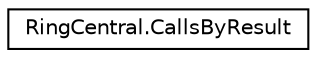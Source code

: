 digraph "Graphical Class Hierarchy"
{
 // LATEX_PDF_SIZE
  edge [fontname="Helvetica",fontsize="10",labelfontname="Helvetica",labelfontsize="10"];
  node [fontname="Helvetica",fontsize="10",shape=record];
  rankdir="LR";
  Node0 [label="RingCentral.CallsByResult",height=0.2,width=0.4,color="black", fillcolor="white", style="filled",URL="$classRingCentral_1_1CallsByResult.html",tooltip="Data for calls with breakdown by result (Completed, Abandoned, Voicemail, Unknown,..."];
}
